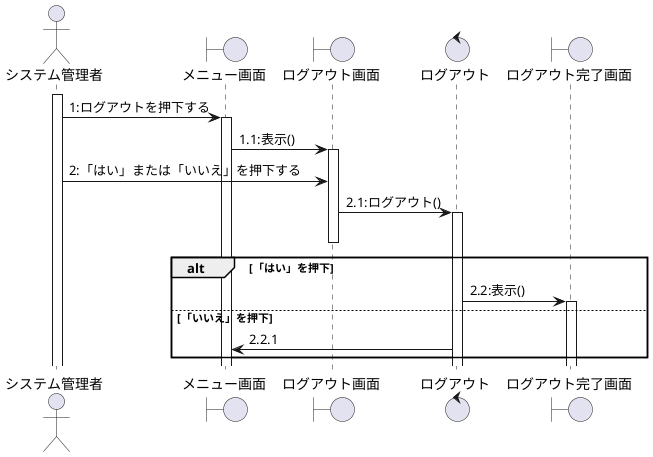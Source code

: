 @startuml

actor システム管理者
boundary メニュー画面
boundary ログアウト画面
control ログアウト
boundary ログアウト完了画面

activate システム管理者
システム管理者 -> メニュー画面:1:ログアウトを押下する
activate メニュー画面
メニュー画面 -> ログアウト画面:1.1:表示()
activate ログアウト画面
システム管理者 -> ログアウト画面:2:「はい」または「いいえ」を押下する
ログアウト画面 -> ログアウト :2.1:ログアウト()
activate ログアウト
deactivate ログアウト画面

alt 「はい」を押下
    ログアウト -> ログアウト完了画面 :2.2:表示()
    activate ログアウト完了画面
else 「いいえ」を押下
    ログアウト -> メニュー画面:2.2.1
end
@enduml
